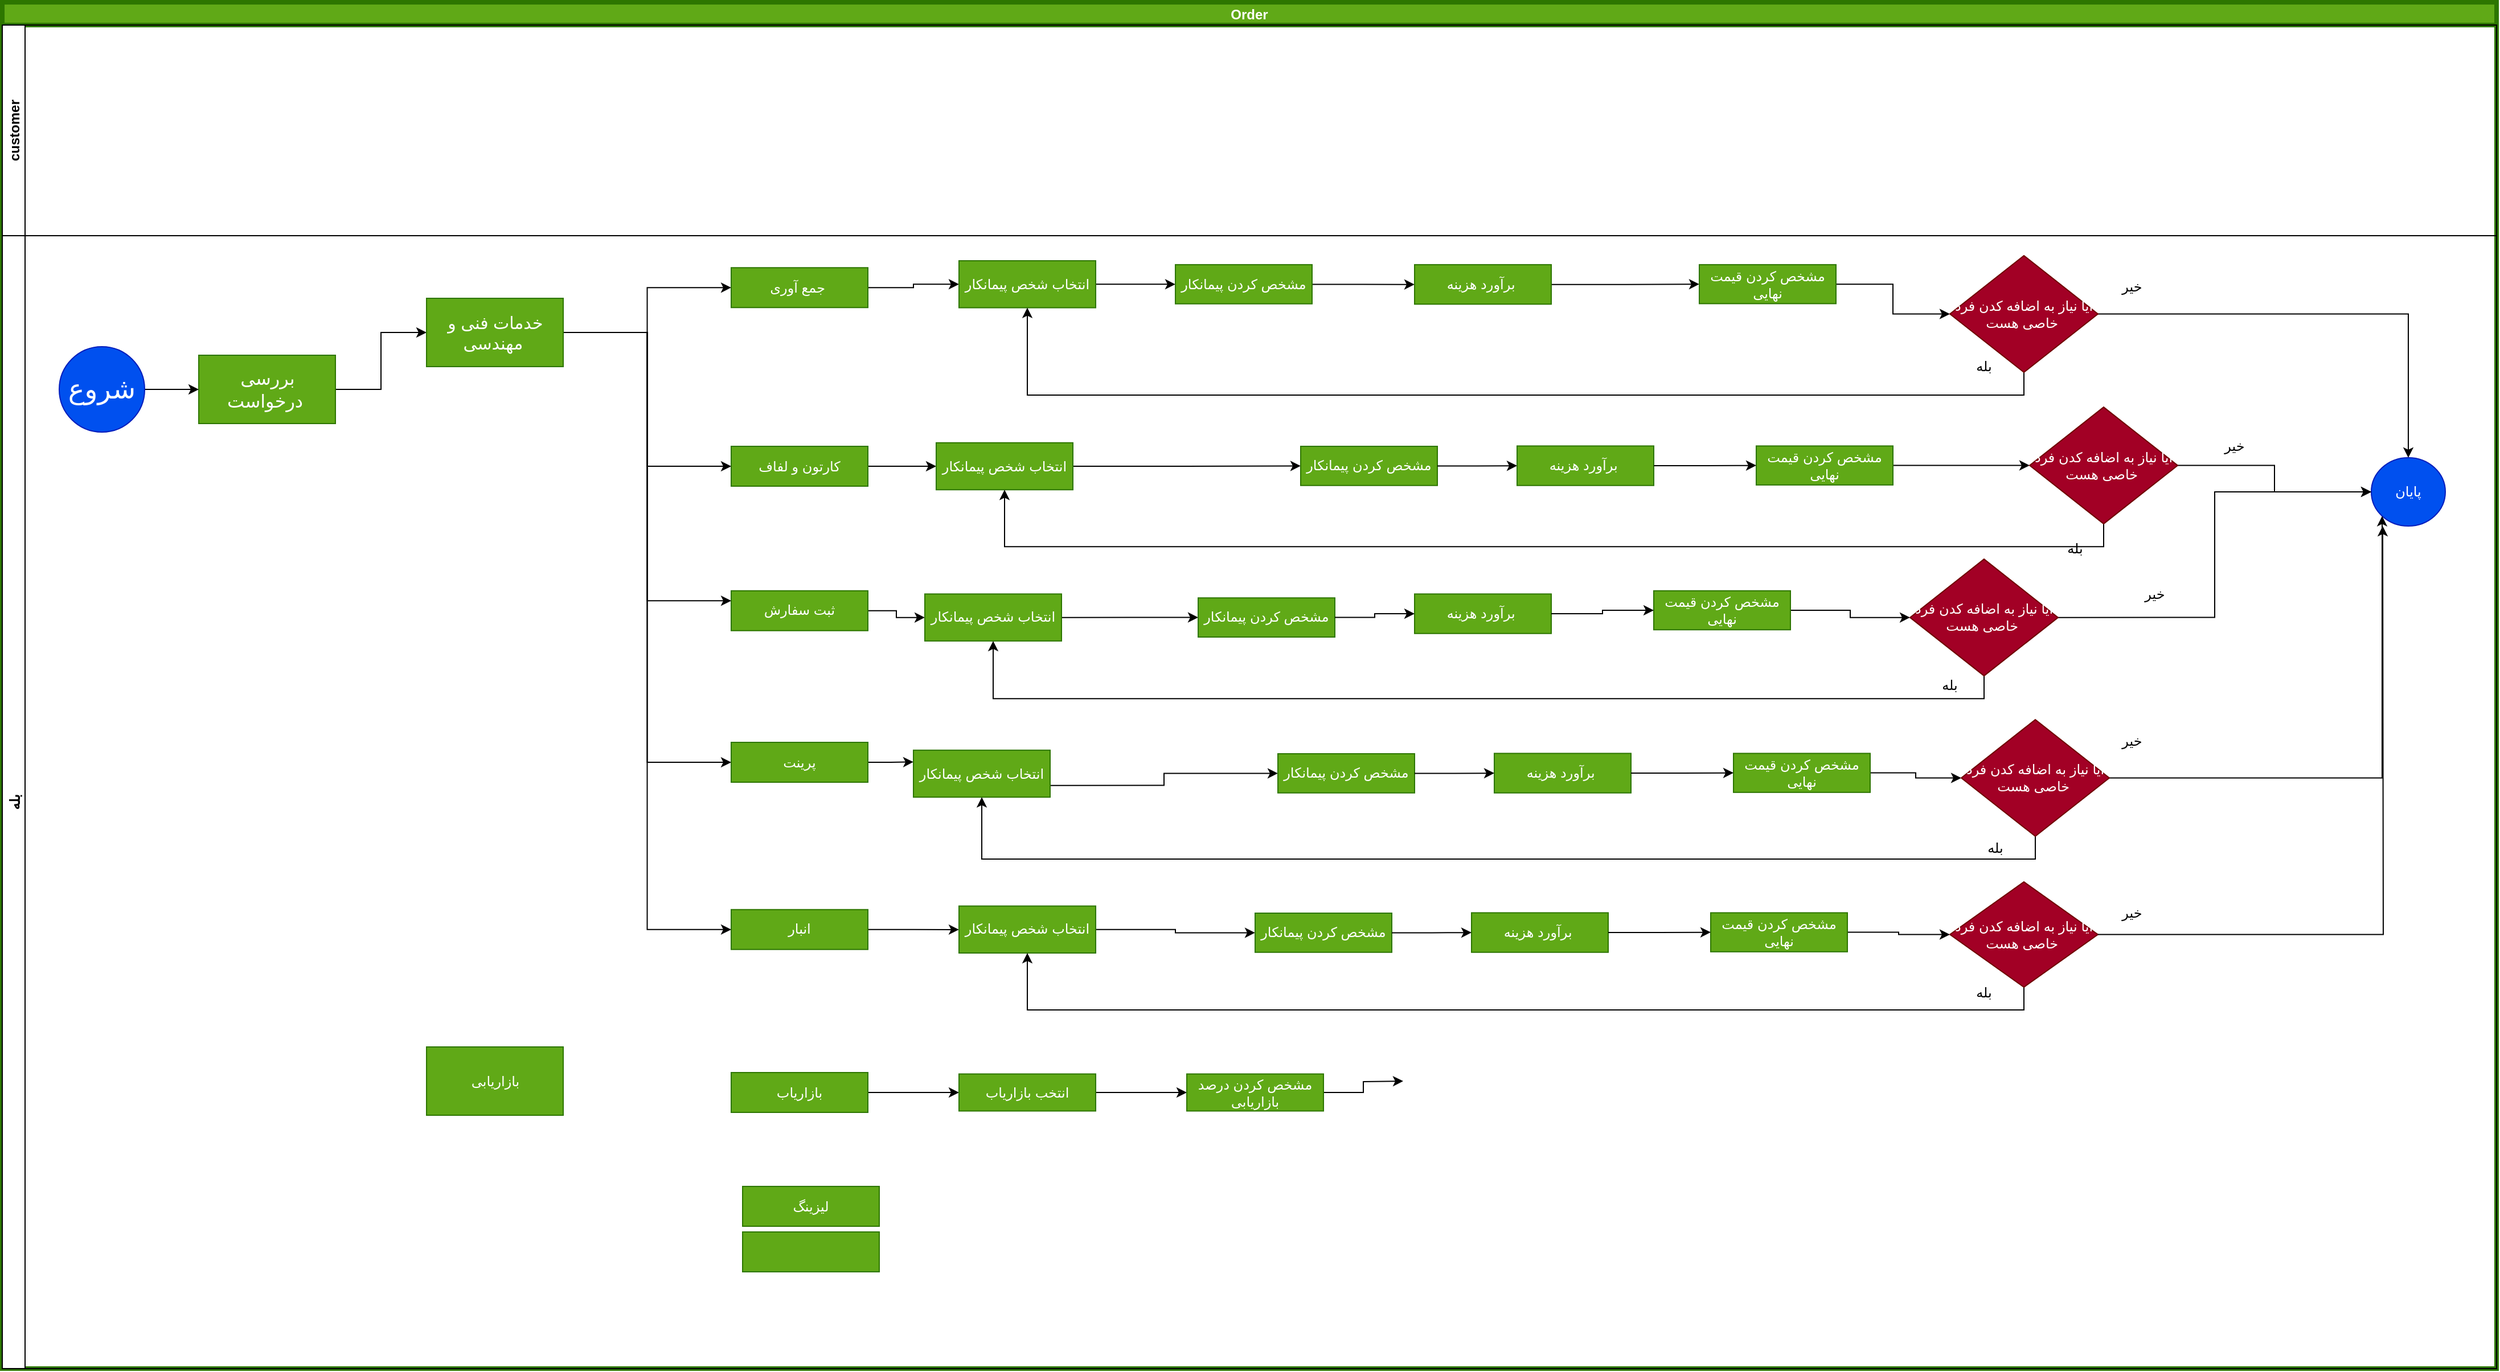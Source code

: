 <mxfile>
    <diagram id="lS7s0SmvETfpQb1Q9BnN" name="inner-order">
        <mxGraphModel dx="1367" dy="958" grid="1" gridSize="10" guides="1" tooltips="1" connect="1" arrows="1" fold="1" page="1" pageScale="1" pageWidth="2336" pageHeight="1654" math="0" shadow="0">
            <root>
                <mxCell id="0"/>
                <mxCell id="1" parent="0"/>
                <mxCell id="2" value="Order" style="swimlane;childLayout=stackLayout;resizeParent=1;resizeParentMax=0;horizontal=1;startSize=20;horizontalStack=0;strokeColor=#2D7600;fillColor=#60a917;fontColor=#ffffff;strokeWidth=4;shadow=0;rounded=0;" parent="1" vertex="1">
                    <mxGeometry x="120" y="100" width="2190" height="1200" as="geometry"/>
                </mxCell>
                <mxCell id="3" value="customer" style="swimlane;startSize=20;horizontal=0;" parent="2" vertex="1">
                    <mxGeometry y="20" width="2190" height="185" as="geometry">
                        <mxRectangle x="20" width="1860" height="20" as="alternateBounds"/>
                    </mxGeometry>
                </mxCell>
                <mxCell id="79" style="edgeStyle=orthogonalEdgeStyle;rounded=0;orthogonalLoop=1;jettySize=auto;html=1;exitX=0.5;exitY=0;exitDx=0;exitDy=0;entryX=0.5;entryY=0;entryDx=0;entryDy=0;" parent="3" edge="1">
                    <mxGeometry relative="1" as="geometry">
                        <mxPoint x="635" y="85" as="targetPoint"/>
                    </mxGeometry>
                </mxCell>
                <mxCell id="4" value="بله" style="swimlane;startSize=20;horizontal=0;" parent="2" vertex="1">
                    <mxGeometry y="205" width="2190" height="995" as="geometry"/>
                </mxCell>
                <mxCell id="218" value="" style="edgeStyle=orthogonalEdgeStyle;rounded=0;orthogonalLoop=1;jettySize=auto;html=1;" parent="4" source="210" target="217" edge="1">
                    <mxGeometry relative="1" as="geometry"/>
                </mxCell>
                <mxCell id="210" value="&lt;font style=&quot;font-size: 16px&quot;&gt;بررسی درخواست&amp;nbsp;&lt;/font&gt;" style="whiteSpace=wrap;html=1;fontColor=#ffffff;strokeColor=#2D7600;fillColor=#60a917;" parent="4" vertex="1">
                    <mxGeometry x="172.5" y="105" width="120" height="60" as="geometry"/>
                </mxCell>
                <mxCell id="216" value="" style="edgeStyle=orthogonalEdgeStyle;rounded=0;orthogonalLoop=1;jettySize=auto;html=1;" parent="4" source="obBfX_c-ooc2OHzCGnZm-211" target="215" edge="1">
                    <mxGeometry relative="1" as="geometry"/>
                </mxCell>
                <mxCell id="obBfX_c-ooc2OHzCGnZm-211" value="جمع آوری&amp;nbsp;" style="whiteSpace=wrap;html=1;fontColor=#ffffff;strokeColor=#2D7600;fillColor=#60a917;" parent="4" vertex="1">
                    <mxGeometry x="640" y="28.12" width="120" height="35" as="geometry"/>
                </mxCell>
                <mxCell id="obBfX_c-ooc2OHzCGnZm-220" value="لیزینگ" style="whiteSpace=wrap;html=1;fontColor=#ffffff;strokeColor=#2D7600;fillColor=#60a917;" parent="4" vertex="1">
                    <mxGeometry x="650" y="835" width="120" height="35" as="geometry"/>
                </mxCell>
                <mxCell id="obBfX_c-ooc2OHzCGnZm-219" value="" style="whiteSpace=wrap;html=1;fontColor=#ffffff;strokeColor=#2D7600;fillColor=#60a917;" parent="4" vertex="1">
                    <mxGeometry x="650" y="875" width="120" height="35" as="geometry"/>
                </mxCell>
                <mxCell id="351" value="" style="edgeStyle=orthogonalEdgeStyle;rounded=0;orthogonalLoop=1;jettySize=auto;html=1;" parent="4" source="obBfX_c-ooc2OHzCGnZm-218" target="350" edge="1">
                    <mxGeometry relative="1" as="geometry"/>
                </mxCell>
                <mxCell id="obBfX_c-ooc2OHzCGnZm-218" value="بازاریاب" style="whiteSpace=wrap;html=1;fontColor=#ffffff;strokeColor=#2D7600;fillColor=#60a917;" parent="4" vertex="1">
                    <mxGeometry x="640" y="735" width="120" height="35" as="geometry"/>
                </mxCell>
                <mxCell id="304" style="edgeStyle=orthogonalEdgeStyle;rounded=0;orthogonalLoop=1;jettySize=auto;html=1;exitX=1;exitY=0.5;exitDx=0;exitDy=0;" parent="4" source="obBfX_c-ooc2OHzCGnZm-217" target="293" edge="1">
                    <mxGeometry relative="1" as="geometry"/>
                </mxCell>
                <mxCell id="obBfX_c-ooc2OHzCGnZm-217" value="انبار" style="whiteSpace=wrap;html=1;fontColor=#ffffff;strokeColor=#2D7600;fillColor=#60a917;" parent="4" vertex="1">
                    <mxGeometry x="640" y="591.88" width="120" height="35" as="geometry"/>
                </mxCell>
                <mxCell id="289" style="edgeStyle=orthogonalEdgeStyle;rounded=0;orthogonalLoop=1;jettySize=auto;html=1;exitX=1;exitY=0.5;exitDx=0;exitDy=0;entryX=0;entryY=0.25;entryDx=0;entryDy=0;" parent="4" source="obBfX_c-ooc2OHzCGnZm-216" target="278" edge="1">
                    <mxGeometry relative="1" as="geometry"/>
                </mxCell>
                <mxCell id="obBfX_c-ooc2OHzCGnZm-216" value="پرینت" style="whiteSpace=wrap;html=1;fontColor=#ffffff;strokeColor=#2D7600;fillColor=#60a917;" parent="4" vertex="1">
                    <mxGeometry x="640" y="445" width="120" height="35" as="geometry"/>
                </mxCell>
                <mxCell id="274" value="" style="edgeStyle=orthogonalEdgeStyle;rounded=0;orthogonalLoop=1;jettySize=auto;html=1;" parent="4" source="obBfX_c-ooc2OHzCGnZm-215" target="260" edge="1">
                    <mxGeometry relative="1" as="geometry"/>
                </mxCell>
                <mxCell id="obBfX_c-ooc2OHzCGnZm-215" value="ثبت سفارش" style="whiteSpace=wrap;html=1;fontColor=#ffffff;strokeColor=#2D7600;fillColor=#60a917;" parent="4" vertex="1">
                    <mxGeometry x="640" y="311.88" width="120" height="35" as="geometry"/>
                </mxCell>
                <mxCell id="252" style="edgeStyle=orthogonalEdgeStyle;rounded=0;orthogonalLoop=1;jettySize=auto;html=1;exitX=1;exitY=0.5;exitDx=0;exitDy=0;entryX=0;entryY=0.5;entryDx=0;entryDy=0;" parent="4" source="obBfX_c-ooc2OHzCGnZm-214" target="239" edge="1">
                    <mxGeometry relative="1" as="geometry"/>
                </mxCell>
                <mxCell id="obBfX_c-ooc2OHzCGnZm-214" value="کارتون و لفاف" style="whiteSpace=wrap;html=1;fontColor=#ffffff;strokeColor=#2D7600;fillColor=#60a917;" parent="4" vertex="1">
                    <mxGeometry x="640" y="185" width="120" height="35" as="geometry"/>
                </mxCell>
                <mxCell id="306" style="edgeStyle=orthogonalEdgeStyle;rounded=0;orthogonalLoop=1;jettySize=auto;html=1;exitX=1;exitY=0.5;exitDx=0;exitDy=0;" parent="4" source="215" target="227" edge="1">
                    <mxGeometry relative="1" as="geometry"/>
                </mxCell>
                <mxCell id="215" value="انتخاب شخص پیمانکار" style="whiteSpace=wrap;html=1;fontColor=#ffffff;strokeColor=#2D7600;fillColor=#60a917;" parent="4" vertex="1">
                    <mxGeometry x="840" y="22.02" width="120" height="41.25" as="geometry"/>
                </mxCell>
                <mxCell id="219" style="edgeStyle=orthogonalEdgeStyle;rounded=0;orthogonalLoop=1;jettySize=auto;html=1;exitX=1;exitY=0.5;exitDx=0;exitDy=0;" parent="4" source="217" target="obBfX_c-ooc2OHzCGnZm-211" edge="1">
                    <mxGeometry relative="1" as="geometry"/>
                </mxCell>
                <mxCell id="221" style="edgeStyle=orthogonalEdgeStyle;rounded=0;orthogonalLoop=1;jettySize=auto;html=1;exitX=1;exitY=0.5;exitDx=0;exitDy=0;entryX=0;entryY=0.5;entryDx=0;entryDy=0;" parent="4" source="217" target="obBfX_c-ooc2OHzCGnZm-214" edge="1">
                    <mxGeometry relative="1" as="geometry"/>
                </mxCell>
                <mxCell id="222" style="edgeStyle=orthogonalEdgeStyle;rounded=0;orthogonalLoop=1;jettySize=auto;html=1;exitX=1;exitY=0.5;exitDx=0;exitDy=0;entryX=0;entryY=0.25;entryDx=0;entryDy=0;" parent="4" source="217" target="obBfX_c-ooc2OHzCGnZm-215" edge="1">
                    <mxGeometry relative="1" as="geometry"/>
                </mxCell>
                <mxCell id="223" style="edgeStyle=orthogonalEdgeStyle;rounded=0;orthogonalLoop=1;jettySize=auto;html=1;exitX=1;exitY=0.5;exitDx=0;exitDy=0;entryX=0;entryY=0.5;entryDx=0;entryDy=0;" parent="4" source="217" target="obBfX_c-ooc2OHzCGnZm-216" edge="1">
                    <mxGeometry relative="1" as="geometry"/>
                </mxCell>
                <mxCell id="224" style="edgeStyle=orthogonalEdgeStyle;rounded=0;orthogonalLoop=1;jettySize=auto;html=1;exitX=1;exitY=0.5;exitDx=0;exitDy=0;entryX=0;entryY=0.5;entryDx=0;entryDy=0;" parent="4" source="217" target="obBfX_c-ooc2OHzCGnZm-217" edge="1">
                    <mxGeometry relative="1" as="geometry"/>
                </mxCell>
                <mxCell id="217" value="&lt;font style=&quot;font-size: 15px&quot;&gt;خدمات فنی و مهندسی&amp;nbsp;&lt;/font&gt;" style="whiteSpace=wrap;html=1;fontColor=#ffffff;strokeColor=#2D7600;fillColor=#60a917;" parent="4" vertex="1">
                    <mxGeometry x="372.5" y="55" width="120" height="60" as="geometry"/>
                </mxCell>
                <mxCell id="230" value="" style="edgeStyle=orthogonalEdgeStyle;rounded=0;orthogonalLoop=1;jettySize=auto;html=1;" parent="4" source="227" target="229" edge="1">
                    <mxGeometry relative="1" as="geometry"/>
                </mxCell>
                <mxCell id="227" value="مشخص کردن پیمانکار" style="whiteSpace=wrap;html=1;fontColor=#ffffff;strokeColor=#2D7600;fillColor=#60a917;" parent="4" vertex="1">
                    <mxGeometry x="1030" y="25.45" width="120" height="34.38" as="geometry"/>
                </mxCell>
                <mxCell id="232" value="" style="edgeStyle=orthogonalEdgeStyle;rounded=0;orthogonalLoop=1;jettySize=auto;html=1;" parent="4" source="229" target="231" edge="1">
                    <mxGeometry relative="1" as="geometry"/>
                </mxCell>
                <mxCell id="229" value="برآورد هزینه&amp;nbsp;" style="whiteSpace=wrap;html=1;fontColor=#ffffff;strokeColor=#2D7600;fillColor=#60a917;" parent="4" vertex="1">
                    <mxGeometry x="1240" y="25.45" width="120" height="34.69" as="geometry"/>
                </mxCell>
                <mxCell id="308" value="" style="edgeStyle=orthogonalEdgeStyle;rounded=0;orthogonalLoop=1;jettySize=auto;html=1;" parent="4" source="231" target="307" edge="1">
                    <mxGeometry relative="1" as="geometry"/>
                </mxCell>
                <mxCell id="231" value="مشخص کردن قیمت نهایی" style="whiteSpace=wrap;html=1;fontColor=#ffffff;strokeColor=#2D7600;fillColor=#60a917;" parent="4" vertex="1">
                    <mxGeometry x="1490" y="25.45" width="120" height="34.23" as="geometry"/>
                </mxCell>
                <mxCell id="320" style="edgeStyle=orthogonalEdgeStyle;rounded=0;orthogonalLoop=1;jettySize=auto;html=1;exitX=1;exitY=0.5;exitDx=0;exitDy=0;entryX=0;entryY=0.5;entryDx=0;entryDy=0;" parent="4" source="239" target="243" edge="1">
                    <mxGeometry relative="1" as="geometry"/>
                </mxCell>
                <mxCell id="239" value="انتخاب شخص پیمانکار" style="whiteSpace=wrap;html=1;fontColor=#ffffff;strokeColor=#2D7600;fillColor=#60a917;" parent="4" vertex="1">
                    <mxGeometry x="820" y="181.88" width="120" height="41.25" as="geometry"/>
                </mxCell>
                <mxCell id="243" value="مشخص کردن پیمانکار" style="whiteSpace=wrap;html=1;fontColor=#ffffff;strokeColor=#2D7600;fillColor=#60a917;" parent="4" vertex="1">
                    <mxGeometry x="1140" y="185" width="120" height="34.38" as="geometry"/>
                </mxCell>
                <mxCell id="245" value="برآورد هزینه&amp;nbsp;" style="whiteSpace=wrap;html=1;fontColor=#ffffff;strokeColor=#2D7600;fillColor=#60a917;" parent="4" vertex="1">
                    <mxGeometry x="1330" y="184.69" width="120" height="34.69" as="geometry"/>
                </mxCell>
                <mxCell id="242" value="" style="edgeStyle=orthogonalEdgeStyle;rounded=0;orthogonalLoop=1;jettySize=auto;html=1;" parent="4" source="243" target="245" edge="1">
                    <mxGeometry relative="1" as="geometry"/>
                </mxCell>
                <mxCell id="326" style="edgeStyle=orthogonalEdgeStyle;rounded=0;orthogonalLoop=1;jettySize=auto;html=1;exitX=1;exitY=0.5;exitDx=0;exitDy=0;entryX=0;entryY=0.5;entryDx=0;entryDy=0;" parent="4" source="246" target="315" edge="1">
                    <mxGeometry relative="1" as="geometry"/>
                </mxCell>
                <mxCell id="246" value="مشخص کردن قیمت نهایی" style="whiteSpace=wrap;html=1;fontColor=#ffffff;strokeColor=#2D7600;fillColor=#60a917;" parent="4" vertex="1">
                    <mxGeometry x="1540" y="184.69" width="120" height="34.23" as="geometry"/>
                </mxCell>
                <mxCell id="244" value="" style="edgeStyle=orthogonalEdgeStyle;rounded=0;orthogonalLoop=1;jettySize=auto;html=1;" parent="4" source="245" target="246" edge="1">
                    <mxGeometry relative="1" as="geometry"/>
                </mxCell>
                <mxCell id="322" style="edgeStyle=orthogonalEdgeStyle;rounded=0;orthogonalLoop=1;jettySize=auto;html=1;exitX=1;exitY=0.5;exitDx=0;exitDy=0;" parent="4" source="260" target="261" edge="1">
                    <mxGeometry relative="1" as="geometry"/>
                </mxCell>
                <mxCell id="260" value="انتخاب شخص پیمانکار" style="whiteSpace=wrap;html=1;fontColor=#ffffff;strokeColor=#2D7600;fillColor=#60a917;" parent="4" vertex="1">
                    <mxGeometry x="810" y="314.69" width="120" height="41.25" as="geometry"/>
                </mxCell>
                <mxCell id="261" value="مشخص کردن پیمانکار" style="whiteSpace=wrap;html=1;fontColor=#ffffff;strokeColor=#2D7600;fillColor=#60a917;" parent="4" vertex="1">
                    <mxGeometry x="1050" y="318.13" width="120" height="34.38" as="geometry"/>
                </mxCell>
                <mxCell id="262" value="برآورد هزینه&amp;nbsp;" style="whiteSpace=wrap;html=1;fontColor=#ffffff;strokeColor=#2D7600;fillColor=#60a917;" parent="4" vertex="1">
                    <mxGeometry x="1240" y="314.69" width="120" height="34.69" as="geometry"/>
                </mxCell>
                <mxCell id="263" value="" style="edgeStyle=orthogonalEdgeStyle;rounded=0;orthogonalLoop=1;jettySize=auto;html=1;" parent="4" source="261" target="262" edge="1">
                    <mxGeometry relative="1" as="geometry"/>
                </mxCell>
                <mxCell id="327" style="edgeStyle=orthogonalEdgeStyle;rounded=0;orthogonalLoop=1;jettySize=auto;html=1;exitX=1;exitY=0.5;exitDx=0;exitDy=0;" parent="4" source="264" target="323" edge="1">
                    <mxGeometry relative="1" as="geometry"/>
                </mxCell>
                <mxCell id="264" value="مشخص کردن قیمت نهایی" style="whiteSpace=wrap;html=1;fontColor=#ffffff;strokeColor=#2D7600;fillColor=#60a917;" parent="4" vertex="1">
                    <mxGeometry x="1450" y="311.88" width="120" height="34.23" as="geometry"/>
                </mxCell>
                <mxCell id="265" value="" style="edgeStyle=orthogonalEdgeStyle;rounded=0;orthogonalLoop=1;jettySize=auto;html=1;" parent="4" source="262" target="264" edge="1">
                    <mxGeometry relative="1" as="geometry"/>
                </mxCell>
                <mxCell id="337" style="edgeStyle=orthogonalEdgeStyle;rounded=0;orthogonalLoop=1;jettySize=auto;html=1;exitX=1;exitY=0.75;exitDx=0;exitDy=0;" parent="4" source="278" target="279" edge="1">
                    <mxGeometry relative="1" as="geometry"/>
                </mxCell>
                <mxCell id="278" value="انتخاب شخص پیمانکار" style="whiteSpace=wrap;html=1;fontColor=#ffffff;strokeColor=#2D7600;fillColor=#60a917;" parent="4" vertex="1">
                    <mxGeometry x="800" y="451.88" width="120" height="41.25" as="geometry"/>
                </mxCell>
                <mxCell id="279" value="مشخص کردن پیمانکار" style="whiteSpace=wrap;html=1;fontColor=#ffffff;strokeColor=#2D7600;fillColor=#60a917;" parent="4" vertex="1">
                    <mxGeometry x="1120" y="455" width="120" height="34.38" as="geometry"/>
                </mxCell>
                <mxCell id="280" value="برآورد هزینه&amp;nbsp;" style="whiteSpace=wrap;html=1;fontColor=#ffffff;strokeColor=#2D7600;fillColor=#60a917;" parent="4" vertex="1">
                    <mxGeometry x="1310" y="454.69" width="120" height="34.69" as="geometry"/>
                </mxCell>
                <mxCell id="281" value="" style="edgeStyle=orthogonalEdgeStyle;rounded=0;orthogonalLoop=1;jettySize=auto;html=1;" parent="4" source="279" target="280" edge="1">
                    <mxGeometry relative="1" as="geometry"/>
                </mxCell>
                <mxCell id="336" style="edgeStyle=orthogonalEdgeStyle;rounded=0;orthogonalLoop=1;jettySize=auto;html=1;exitX=1;exitY=0.5;exitDx=0;exitDy=0;" parent="4" source="282" target="333" edge="1">
                    <mxGeometry relative="1" as="geometry"/>
                </mxCell>
                <mxCell id="282" value="مشخص کردن قیمت نهایی" style="whiteSpace=wrap;html=1;fontColor=#ffffff;strokeColor=#2D7600;fillColor=#60a917;" parent="4" vertex="1">
                    <mxGeometry x="1520" y="454.69" width="120" height="34.23" as="geometry"/>
                </mxCell>
                <mxCell id="283" value="" style="edgeStyle=orthogonalEdgeStyle;rounded=0;orthogonalLoop=1;jettySize=auto;html=1;" parent="4" source="280" target="282" edge="1">
                    <mxGeometry relative="1" as="geometry"/>
                </mxCell>
                <mxCell id="343" style="edgeStyle=orthogonalEdgeStyle;rounded=0;orthogonalLoop=1;jettySize=auto;html=1;exitX=1;exitY=0.5;exitDx=0;exitDy=0;" parent="4" source="293" target="294" edge="1">
                    <mxGeometry relative="1" as="geometry"/>
                </mxCell>
                <mxCell id="293" value="انتخاب شخص پیمانکار" style="whiteSpace=wrap;html=1;fontColor=#ffffff;strokeColor=#2D7600;fillColor=#60a917;" parent="4" vertex="1">
                    <mxGeometry x="840" y="588.76" width="120" height="41.25" as="geometry"/>
                </mxCell>
                <mxCell id="294" value="مشخص کردن پیمانکار" style="whiteSpace=wrap;html=1;fontColor=#ffffff;strokeColor=#2D7600;fillColor=#60a917;" parent="4" vertex="1">
                    <mxGeometry x="1100" y="595" width="120" height="34.38" as="geometry"/>
                </mxCell>
                <mxCell id="295" value="برآورد هزینه&amp;nbsp;" style="whiteSpace=wrap;html=1;fontColor=#ffffff;strokeColor=#2D7600;fillColor=#60a917;" parent="4" vertex="1">
                    <mxGeometry x="1290" y="594.69" width="120" height="34.69" as="geometry"/>
                </mxCell>
                <mxCell id="296" value="" style="edgeStyle=orthogonalEdgeStyle;rounded=0;orthogonalLoop=1;jettySize=auto;html=1;" parent="4" source="294" target="295" edge="1">
                    <mxGeometry relative="1" as="geometry"/>
                </mxCell>
                <mxCell id="345" style="edgeStyle=orthogonalEdgeStyle;rounded=0;orthogonalLoop=1;jettySize=auto;html=1;exitX=1;exitY=0.5;exitDx=0;exitDy=0;entryX=0;entryY=0.5;entryDx=0;entryDy=0;" parent="4" source="297" target="340" edge="1">
                    <mxGeometry relative="1" as="geometry"/>
                </mxCell>
                <mxCell id="297" value="مشخص کردن قیمت نهایی" style="whiteSpace=wrap;html=1;fontColor=#ffffff;strokeColor=#2D7600;fillColor=#60a917;" parent="4" vertex="1">
                    <mxGeometry x="1500" y="594.69" width="120" height="34.23" as="geometry"/>
                </mxCell>
                <mxCell id="298" value="" style="edgeStyle=orthogonalEdgeStyle;rounded=0;orthogonalLoop=1;jettySize=auto;html=1;" parent="4" source="295" target="297" edge="1">
                    <mxGeometry relative="1" as="geometry"/>
                </mxCell>
                <mxCell id="305" style="edgeStyle=orthogonalEdgeStyle;rounded=0;orthogonalLoop=1;jettySize=auto;html=1;exitX=1;exitY=0.5;exitDx=0;exitDy=0;entryX=0;entryY=0.5;entryDx=0;entryDy=0;" parent="4" source="7" target="210" edge="1">
                    <mxGeometry relative="1" as="geometry"/>
                </mxCell>
                <mxCell id="7" value="&lt;font style=&quot;font-size: 24px&quot;&gt;شروع&lt;/font&gt;" style="ellipse;whiteSpace=wrap;html=1;aspect=fixed;fillColor=#0050ef;strokeColor=#001DBC;fontColor=#ffffff;" parent="4" vertex="1">
                    <mxGeometry x="50" y="97.5" width="75" height="75" as="geometry"/>
                </mxCell>
                <mxCell id="309" style="edgeStyle=orthogonalEdgeStyle;rounded=0;orthogonalLoop=1;jettySize=auto;html=1;exitX=0.5;exitY=1;exitDx=0;exitDy=0;entryX=0.5;entryY=1;entryDx=0;entryDy=0;" parent="4" source="307" target="215" edge="1">
                    <mxGeometry relative="1" as="geometry">
                        <mxPoint x="1040" y="75" as="targetPoint"/>
                    </mxGeometry>
                </mxCell>
                <mxCell id="313" style="edgeStyle=orthogonalEdgeStyle;rounded=0;orthogonalLoop=1;jettySize=auto;html=1;exitX=1;exitY=0.5;exitDx=0;exitDy=0;entryX=0.5;entryY=0;entryDx=0;entryDy=0;" parent="4" source="307" target="36" edge="1">
                    <mxGeometry relative="1" as="geometry"/>
                </mxCell>
                <mxCell id="307" value="آیا نیاز به اضافه کدن فرد خاصی هست&amp;nbsp;" style="rhombus;whiteSpace=wrap;html=1;fontColor=#ffffff;strokeColor=#6F0000;fillColor=#a20025;" parent="4" vertex="1">
                    <mxGeometry x="1710" y="17.49" width="130" height="102.51" as="geometry"/>
                </mxCell>
                <mxCell id="310" value="&lt;font color=&quot;#000000&quot;&gt;بله&lt;/font&gt;" style="text;html=1;strokeColor=none;fillColor=none;align=center;verticalAlign=middle;whiteSpace=wrap;rounded=0;" parent="4" vertex="1">
                    <mxGeometry x="1720" y="105" width="40" height="20" as="geometry"/>
                </mxCell>
                <mxCell id="36" value="پایان" style="ellipse;whiteSpace=wrap;html=1;rounded=0;fillColor=#0050ef;strokeColor=#001DBC;fontColor=#ffffff;" parent="4" vertex="1">
                    <mxGeometry x="2080" y="195" width="65" height="60" as="geometry"/>
                </mxCell>
                <mxCell id="321" style="edgeStyle=orthogonalEdgeStyle;rounded=0;orthogonalLoop=1;jettySize=auto;html=1;exitX=0.5;exitY=1;exitDx=0;exitDy=0;entryX=0.5;entryY=1;entryDx=0;entryDy=0;" parent="4" source="315" target="239" edge="1">
                    <mxGeometry relative="1" as="geometry"/>
                </mxCell>
                <mxCell id="329" style="edgeStyle=orthogonalEdgeStyle;rounded=0;orthogonalLoop=1;jettySize=auto;html=1;exitX=1;exitY=0.5;exitDx=0;exitDy=0;entryX=0;entryY=0.5;entryDx=0;entryDy=0;" parent="4" source="315" target="36" edge="1">
                    <mxGeometry relative="1" as="geometry"/>
                </mxCell>
                <mxCell id="315" value="آیا نیاز به اضافه کدن فرد خاصی هست&amp;nbsp;" style="rhombus;whiteSpace=wrap;html=1;fontColor=#ffffff;strokeColor=#6F0000;fillColor=#a20025;" parent="4" vertex="1">
                    <mxGeometry x="1780" y="150.55" width="130" height="102.51" as="geometry"/>
                </mxCell>
                <mxCell id="328" style="edgeStyle=orthogonalEdgeStyle;rounded=0;orthogonalLoop=1;jettySize=auto;html=1;exitX=0.5;exitY=1;exitDx=0;exitDy=0;entryX=0.5;entryY=1;entryDx=0;entryDy=0;" parent="4" source="323" target="260" edge="1">
                    <mxGeometry relative="1" as="geometry"/>
                </mxCell>
                <mxCell id="331" style="edgeStyle=orthogonalEdgeStyle;rounded=0;orthogonalLoop=1;jettySize=auto;html=1;exitX=1;exitY=0.5;exitDx=0;exitDy=0;entryX=0;entryY=0.5;entryDx=0;entryDy=0;" parent="4" source="323" target="36" edge="1">
                    <mxGeometry relative="1" as="geometry"/>
                </mxCell>
                <mxCell id="323" value="آیا نیاز به اضافه کدن فرد خاصی هست&amp;nbsp;" style="rhombus;whiteSpace=wrap;html=1;fontColor=#ffffff;strokeColor=#6F0000;fillColor=#a20025;" parent="4" vertex="1">
                    <mxGeometry x="1675" y="284.07" width="130" height="102.51" as="geometry"/>
                </mxCell>
                <mxCell id="325" value="&lt;font color=&quot;#000000&quot;&gt;بله&lt;/font&gt;" style="text;html=1;strokeColor=none;fillColor=none;align=center;verticalAlign=middle;whiteSpace=wrap;rounded=0;" parent="4" vertex="1">
                    <mxGeometry x="1690" y="385.0" width="40" height="20" as="geometry"/>
                </mxCell>
                <mxCell id="338" style="edgeStyle=orthogonalEdgeStyle;rounded=0;orthogonalLoop=1;jettySize=auto;html=1;exitX=0.5;exitY=1;exitDx=0;exitDy=0;entryX=0.5;entryY=1;entryDx=0;entryDy=0;" parent="4" source="333" target="278" edge="1">
                    <mxGeometry relative="1" as="geometry"/>
                </mxCell>
                <mxCell id="339" style="edgeStyle=orthogonalEdgeStyle;rounded=0;orthogonalLoop=1;jettySize=auto;html=1;exitX=1;exitY=0.5;exitDx=0;exitDy=0;entryX=0;entryY=1;entryDx=0;entryDy=0;" parent="4" source="333" target="36" edge="1">
                    <mxGeometry relative="1" as="geometry"/>
                </mxCell>
                <mxCell id="333" value="آیا نیاز به اضافه کدن فرد خاصی هست&amp;nbsp;" style="rhombus;whiteSpace=wrap;html=1;fontColor=#ffffff;strokeColor=#6F0000;fillColor=#a20025;" parent="4" vertex="1">
                    <mxGeometry x="1720" y="425" width="130" height="102.51" as="geometry"/>
                </mxCell>
                <mxCell id="334" value="&lt;font color=&quot;#000000&quot;&gt;بله&lt;/font&gt;" style="text;html=1;strokeColor=none;fillColor=none;align=center;verticalAlign=middle;whiteSpace=wrap;rounded=0;" parent="4" vertex="1">
                    <mxGeometry x="1730" y="527.51" width="40" height="20" as="geometry"/>
                </mxCell>
                <mxCell id="335" value="&lt;font color=&quot;#000000&quot;&gt;خیر&lt;/font&gt;" style="text;html=1;strokeColor=none;fillColor=none;align=center;verticalAlign=middle;whiteSpace=wrap;rounded=0;" parent="4" vertex="1">
                    <mxGeometry x="1850" y="425" width="40" height="37.51" as="geometry"/>
                </mxCell>
                <mxCell id="344" style="edgeStyle=orthogonalEdgeStyle;rounded=0;orthogonalLoop=1;jettySize=auto;html=1;exitX=0.5;exitY=1;exitDx=0;exitDy=0;entryX=0.5;entryY=1;entryDx=0;entryDy=0;" parent="4" source="340" target="293" edge="1">
                    <mxGeometry relative="1" as="geometry"/>
                </mxCell>
                <mxCell id="340" value="آیا نیاز به اضافه کدن فرد خاصی هست&amp;nbsp;" style="rhombus;whiteSpace=wrap;html=1;fontColor=#ffffff;strokeColor=#6F0000;fillColor=#a20025;" parent="4" vertex="1">
                    <mxGeometry x="1710" y="567.49" width="130" height="92.51" as="geometry"/>
                </mxCell>
                <mxCell id="341" value="&lt;font color=&quot;#000000&quot;&gt;بله&lt;/font&gt;" style="text;html=1;strokeColor=none;fillColor=none;align=center;verticalAlign=middle;whiteSpace=wrap;rounded=0;" parent="4" vertex="1">
                    <mxGeometry x="1720" y="655" width="40" height="20" as="geometry"/>
                </mxCell>
                <mxCell id="342" value="&lt;font color=&quot;#000000&quot;&gt;خیر&lt;/font&gt;" style="text;html=1;strokeColor=none;fillColor=none;align=center;verticalAlign=middle;whiteSpace=wrap;rounded=0;" parent="4" vertex="1">
                    <mxGeometry x="1850" y="585" width="40" height="20" as="geometry"/>
                </mxCell>
                <mxCell id="348" value="بازاریابی" style="whiteSpace=wrap;html=1;fontColor=#ffffff;strokeColor=#2D7600;fillColor=#60a917;" parent="4" vertex="1">
                    <mxGeometry x="372.5" y="712.5" width="120" height="60" as="geometry"/>
                </mxCell>
                <mxCell id="353" value="" style="edgeStyle=orthogonalEdgeStyle;rounded=0;orthogonalLoop=1;jettySize=auto;html=1;" parent="4" source="350" target="352" edge="1">
                    <mxGeometry relative="1" as="geometry"/>
                </mxCell>
                <mxCell id="350" value="انتخب بازاریاب" style="whiteSpace=wrap;html=1;fontColor=#ffffff;strokeColor=#2D7600;fillColor=#60a917;" parent="4" vertex="1">
                    <mxGeometry x="840" y="736.25" width="120" height="32.5" as="geometry"/>
                </mxCell>
                <mxCell id="355" value="" style="edgeStyle=orthogonalEdgeStyle;rounded=0;orthogonalLoop=1;jettySize=auto;html=1;" parent="4" source="352" edge="1">
                    <mxGeometry relative="1" as="geometry">
                        <mxPoint x="1230" y="742.5" as="targetPoint"/>
                    </mxGeometry>
                </mxCell>
                <mxCell id="352" value="مشخص کردن درصد بازاریابی" style="whiteSpace=wrap;html=1;fontColor=#ffffff;strokeColor=#2D7600;fillColor=#60a917;" parent="4" vertex="1">
                    <mxGeometry x="1040" y="736.25" width="120" height="32.5" as="geometry"/>
                </mxCell>
                <mxCell id="318" value="&lt;font color=&quot;#000000&quot;&gt;بله&lt;/font&gt;" style="text;html=1;strokeColor=none;fillColor=none;align=center;verticalAlign=middle;whiteSpace=wrap;rounded=0;" parent="1" vertex="1">
                    <mxGeometry x="1920" y="570" width="40" height="20" as="geometry"/>
                </mxCell>
                <mxCell id="319" value="&lt;font color=&quot;#000000&quot;&gt;خیر&lt;/font&gt;" style="text;html=1;strokeColor=none;fillColor=none;align=center;verticalAlign=middle;whiteSpace=wrap;rounded=0;" parent="1" vertex="1">
                    <mxGeometry x="1970" y="340" width="40" height="20" as="geometry"/>
                </mxCell>
                <mxCell id="330" value="&lt;font color=&quot;#000000&quot;&gt;خیر&lt;/font&gt;" style="text;html=1;strokeColor=none;fillColor=none;align=center;verticalAlign=middle;whiteSpace=wrap;rounded=0;" parent="1" vertex="1">
                    <mxGeometry x="2060" y="480" width="40" height="20" as="geometry"/>
                </mxCell>
                <mxCell id="332" value="&lt;font color=&quot;#000000&quot;&gt;خیر&lt;/font&gt;" style="text;html=1;strokeColor=none;fillColor=none;align=center;verticalAlign=middle;whiteSpace=wrap;rounded=0;" parent="1" vertex="1">
                    <mxGeometry x="1990" y="610" width="40" height="20" as="geometry"/>
                </mxCell>
                <mxCell id="346" style="edgeStyle=orthogonalEdgeStyle;rounded=0;orthogonalLoop=1;jettySize=auto;html=1;exitX=1;exitY=0.5;exitDx=0;exitDy=0;" parent="1" source="340" edge="1">
                    <mxGeometry relative="1" as="geometry">
                        <mxPoint x="2210" y="560" as="targetPoint"/>
                    </mxGeometry>
                </mxCell>
            </root>
        </mxGraphModel>
    </diagram>
    <diagram id="9YOEF9CEAczT_-_ygEmO" name="cod">
        <mxGraphModel dx="820" dy="575" grid="1" gridSize="10" guides="1" tooltips="1" connect="1" arrows="1" fold="1" page="1" pageScale="1" pageWidth="2336" pageHeight="1654" math="0" shadow="0">
            <root>
                <mxCell id="6-kH1bkSdVMrU8_aLlKb-0"/>
                <mxCell id="6-kH1bkSdVMrU8_aLlKb-1" parent="6-kH1bkSdVMrU8_aLlKb-0"/>
                <mxCell id="K4cyZv8H0wW2V2rLuBcf-0" value="Order" style="swimlane;childLayout=stackLayout;resizeParent=1;resizeParentMax=0;horizontal=0;startSize=20;horizontalStack=0;strokeColor=#000000;" parent="6-kH1bkSdVMrU8_aLlKb-1" vertex="1">
                    <mxGeometry x="50" y="220" width="2160" height="1140" as="geometry"/>
                </mxCell>
                <mxCell id="K4cyZv8H0wW2V2rLuBcf-1" value="customer" style="swimlane;startSize=20;horizontal=0;" parent="K4cyZv8H0wW2V2rLuBcf-0" vertex="1">
                    <mxGeometry x="20" width="2140" height="290" as="geometry">
                        <mxRectangle x="20" width="1860" height="20" as="alternateBounds"/>
                    </mxGeometry>
                </mxCell>
                <mxCell id="K4cyZv8H0wW2V2rLuBcf-2" value="" style="edgeStyle=orthogonalEdgeStyle;rounded=0;orthogonalLoop=1;jettySize=auto;html=1;" parent="K4cyZv8H0wW2V2rLuBcf-1" source="K4cyZv8H0wW2V2rLuBcf-3" target="K4cyZv8H0wW2V2rLuBcf-5" edge="1">
                    <mxGeometry relative="1" as="geometry"/>
                </mxCell>
                <mxCell id="K4cyZv8H0wW2V2rLuBcf-3" value="&lt;font style=&quot;font-size: 24px&quot;&gt;شروع&lt;/font&gt;" style="ellipse;whiteSpace=wrap;html=1;aspect=fixed;fillColor=#0050ef;strokeColor=#001DBC;fontColor=#ffffff;" parent="K4cyZv8H0wW2V2rLuBcf-1" vertex="1">
                    <mxGeometry x="40" y="75" width="75" height="75" as="geometry"/>
                </mxCell>
                <mxCell id="K4cyZv8H0wW2V2rLuBcf-5" value="&lt;font style=&quot;font-size: 15px&quot;&gt;تماس برای اعمال قرارداد&lt;/font&gt;" style="whiteSpace=wrap;html=1;fillColor=#60a917;strokeColor=#2D7600;fontColor=#ffffff;" parent="K4cyZv8H0wW2V2rLuBcf-1" vertex="1">
                    <mxGeometry x="150" y="77.5" width="130" height="70" as="geometry"/>
                </mxCell>
                <mxCell id="K4cyZv8H0wW2V2rLuBcf-21" value="پایان" style="ellipse;whiteSpace=wrap;html=1;rounded=0;fillColor=#0050ef;strokeColor=#001DBC;fontColor=#ffffff;" parent="K4cyZv8H0wW2V2rLuBcf-1" vertex="1">
                    <mxGeometry x="2020" y="150" width="65" height="60" as="geometry"/>
                </mxCell>
                <mxCell id="K4cyZv8H0wW2V2rLuBcf-14" value="Postex" style="swimlane;startSize=20;horizontal=0;" parent="K4cyZv8H0wW2V2rLuBcf-0" vertex="1">
                    <mxGeometry x="20" y="290" width="2140" height="850" as="geometry"/>
                </mxCell>
                <mxCell id="Ck6tV_7qu25ByQV0ORCY-14" style="edgeStyle=orthogonalEdgeStyle;rounded=0;orthogonalLoop=1;jettySize=auto;html=1;exitX=1;exitY=0.5;exitDx=0;exitDy=0;entryX=0;entryY=0.5;entryDx=0;entryDy=0;" parent="K4cyZv8H0wW2V2rLuBcf-14" source="Ck6tV_7qu25ByQV0ORCY-0" target="Ck6tV_7qu25ByQV0ORCY-12" edge="1">
                    <mxGeometry relative="1" as="geometry"/>
                </mxCell>
                <mxCell id="Ck6tV_7qu25ByQV0ORCY-0" value="بررسی جهت اعمال پنل قرارداد&lt;br&gt;" style="whiteSpace=wrap;html=1;fontColor=#ffffff;strokeColor=#2D7600;fillColor=#60a917;" parent="K4cyZv8H0wW2V2rLuBcf-14" vertex="1">
                    <mxGeometry x="30" y="200" width="155" height="60" as="geometry"/>
                </mxCell>
                <mxCell id="Ck6tV_7qu25ByQV0ORCY-21" value="" style="edgeStyle=orthogonalEdgeStyle;rounded=0;orthogonalLoop=1;jettySize=auto;html=1;" parent="K4cyZv8H0wW2V2rLuBcf-14" source="Ck6tV_7qu25ByQV0ORCY-2" target="Ck6tV_7qu25ByQV0ORCY-20" edge="1">
                    <mxGeometry relative="1" as="geometry"/>
                </mxCell>
                <mxCell id="Ck6tV_7qu25ByQV0ORCY-2" value="جمع آوری" style="whiteSpace=wrap;html=1;fontColor=#ffffff;strokeColor=#2D7600;fillColor=#60a917;" parent="K4cyZv8H0wW2V2rLuBcf-14" vertex="1">
                    <mxGeometry x="460" y="10" width="120" height="30" as="geometry"/>
                </mxCell>
                <mxCell id="Ck6tV_7qu25ByQV0ORCY-7" value="" style="whiteSpace=wrap;html=1;fontColor=#ffffff;strokeColor=#2D7600;fillColor=#60a917;" parent="K4cyZv8H0wW2V2rLuBcf-14" vertex="1">
                    <mxGeometry x="440" y="600" width="120" height="40" as="geometry"/>
                </mxCell>
                <mxCell id="Ck6tV_7qu25ByQV0ORCY-132" style="edgeStyle=orthogonalEdgeStyle;rounded=0;orthogonalLoop=1;jettySize=auto;html=1;exitX=1;exitY=0.5;exitDx=0;exitDy=0;entryX=0;entryY=0.75;entryDx=0;entryDy=0;" parent="K4cyZv8H0wW2V2rLuBcf-14" source="Ck6tV_7qu25ByQV0ORCY-6" target="Ck6tV_7qu25ByQV0ORCY-115" edge="1">
                    <mxGeometry relative="1" as="geometry"/>
                </mxCell>
                <mxCell id="Ck6tV_7qu25ByQV0ORCY-6" value="انبار" style="whiteSpace=wrap;html=1;fontColor=#ffffff;strokeColor=#2D7600;fillColor=#60a917;" parent="K4cyZv8H0wW2V2rLuBcf-14" vertex="1">
                    <mxGeometry x="460" y="540" width="120" height="30" as="geometry"/>
                </mxCell>
                <mxCell id="Ck6tV_7qu25ByQV0ORCY-131" style="edgeStyle=orthogonalEdgeStyle;rounded=0;orthogonalLoop=1;jettySize=auto;html=1;exitX=1;exitY=0.5;exitDx=0;exitDy=0;" parent="K4cyZv8H0wW2V2rLuBcf-14" source="Ck6tV_7qu25ByQV0ORCY-5" target="Ck6tV_7qu25ByQV0ORCY-102" edge="1">
                    <mxGeometry relative="1" as="geometry"/>
                </mxCell>
                <mxCell id="Ck6tV_7qu25ByQV0ORCY-5" value="ثبت سفارش" style="whiteSpace=wrap;html=1;fontColor=#ffffff;strokeColor=#2D7600;fillColor=#60a917;" parent="K4cyZv8H0wW2V2rLuBcf-14" vertex="1">
                    <mxGeometry x="460" y="405" width="120" height="40" as="geometry"/>
                </mxCell>
                <mxCell id="Ck6tV_7qu25ByQV0ORCY-95" style="edgeStyle=orthogonalEdgeStyle;rounded=0;orthogonalLoop=1;jettySize=auto;html=1;exitX=1;exitY=0.5;exitDx=0;exitDy=0;entryX=0;entryY=0.5;entryDx=0;entryDy=0;" parent="K4cyZv8H0wW2V2rLuBcf-14" source="Ck6tV_7qu25ByQV0ORCY-4" target="Ck6tV_7qu25ByQV0ORCY-84" edge="1">
                    <mxGeometry relative="1" as="geometry"/>
                </mxCell>
                <mxCell id="Ck6tV_7qu25ByQV0ORCY-4" value="پرینت" style="whiteSpace=wrap;html=1;fontColor=#ffffff;strokeColor=#2D7600;fillColor=#60a917;" parent="K4cyZv8H0wW2V2rLuBcf-14" vertex="1">
                    <mxGeometry x="450" y="287" width="120" height="30" as="geometry"/>
                </mxCell>
                <mxCell id="Ck6tV_7qu25ByQV0ORCY-57" style="edgeStyle=orthogonalEdgeStyle;rounded=0;orthogonalLoop=1;jettySize=auto;html=1;exitX=1;exitY=0.5;exitDx=0;exitDy=0;" parent="K4cyZv8H0wW2V2rLuBcf-14" source="Ck6tV_7qu25ByQV0ORCY-8" target="Ck6tV_7qu25ByQV0ORCY-34" edge="1">
                    <mxGeometry relative="1" as="geometry"/>
                </mxCell>
                <mxCell id="Ck6tV_7qu25ByQV0ORCY-8" value="کارتون و لفاف&amp;nbsp;" style="whiteSpace=wrap;html=1;fontColor=#ffffff;strokeColor=#2D7600;fillColor=#60a917;" parent="K4cyZv8H0wW2V2rLuBcf-14" vertex="1">
                    <mxGeometry x="460" y="110" width="120" height="30" as="geometry"/>
                </mxCell>
                <mxCell id="Ck6tV_7qu25ByQV0ORCY-11" value="" style="whiteSpace=wrap;html=1;fontColor=#ffffff;strokeColor=#2D7600;fillColor=#60a917;" parent="K4cyZv8H0wW2V2rLuBcf-14" vertex="1">
                    <mxGeometry x="450" y="770" width="120" height="40" as="geometry"/>
                </mxCell>
                <mxCell id="Ck6tV_7qu25ByQV0ORCY-10" value="" style="whiteSpace=wrap;html=1;fontColor=#ffffff;strokeColor=#2D7600;fillColor=#60a917;" parent="K4cyZv8H0wW2V2rLuBcf-14" vertex="1">
                    <mxGeometry x="440" y="700" width="120" height="40" as="geometry"/>
                </mxCell>
                <mxCell id="Ck6tV_7qu25ByQV0ORCY-15" style="edgeStyle=orthogonalEdgeStyle;rounded=0;orthogonalLoop=1;jettySize=auto;html=1;exitX=1;exitY=0.5;exitDx=0;exitDy=0;entryX=0;entryY=0.5;entryDx=0;entryDy=0;" parent="K4cyZv8H0wW2V2rLuBcf-14" source="Ck6tV_7qu25ByQV0ORCY-12" target="Ck6tV_7qu25ByQV0ORCY-2" edge="1">
                    <mxGeometry relative="1" as="geometry"/>
                </mxCell>
                <mxCell id="Ck6tV_7qu25ByQV0ORCY-16" style="edgeStyle=orthogonalEdgeStyle;rounded=0;orthogonalLoop=1;jettySize=auto;html=1;exitX=1;exitY=0.5;exitDx=0;exitDy=0;entryX=0;entryY=0.5;entryDx=0;entryDy=0;" parent="K4cyZv8H0wW2V2rLuBcf-14" source="Ck6tV_7qu25ByQV0ORCY-12" target="Ck6tV_7qu25ByQV0ORCY-8" edge="1">
                    <mxGeometry relative="1" as="geometry"/>
                </mxCell>
                <mxCell id="Ck6tV_7qu25ByQV0ORCY-17" style="edgeStyle=orthogonalEdgeStyle;rounded=0;orthogonalLoop=1;jettySize=auto;html=1;exitX=1;exitY=0.5;exitDx=0;exitDy=0;entryX=0;entryY=0.5;entryDx=0;entryDy=0;" parent="K4cyZv8H0wW2V2rLuBcf-14" source="Ck6tV_7qu25ByQV0ORCY-12" target="Ck6tV_7qu25ByQV0ORCY-4" edge="1">
                    <mxGeometry relative="1" as="geometry"/>
                </mxCell>
                <mxCell id="Ck6tV_7qu25ByQV0ORCY-18" style="edgeStyle=orthogonalEdgeStyle;rounded=0;orthogonalLoop=1;jettySize=auto;html=1;exitX=1;exitY=0.5;exitDx=0;exitDy=0;entryX=0;entryY=0.5;entryDx=0;entryDy=0;" parent="K4cyZv8H0wW2V2rLuBcf-14" source="Ck6tV_7qu25ByQV0ORCY-12" target="Ck6tV_7qu25ByQV0ORCY-5" edge="1">
                    <mxGeometry relative="1" as="geometry"/>
                </mxCell>
                <mxCell id="Ck6tV_7qu25ByQV0ORCY-19" style="edgeStyle=orthogonalEdgeStyle;rounded=0;orthogonalLoop=1;jettySize=auto;html=1;exitX=1;exitY=0.5;exitDx=0;exitDy=0;entryX=-0.005;entryY=0.608;entryDx=0;entryDy=0;entryPerimeter=0;" parent="K4cyZv8H0wW2V2rLuBcf-14" source="Ck6tV_7qu25ByQV0ORCY-12" target="Ck6tV_7qu25ByQV0ORCY-6" edge="1">
                    <mxGeometry relative="1" as="geometry"/>
                </mxCell>
                <mxCell id="Ck6tV_7qu25ByQV0ORCY-12" value="فنی و مهندسی&amp;nbsp;" style="whiteSpace=wrap;html=1;fontColor=#ffffff;strokeColor=#2D7600;fillColor=#60a917;" parent="K4cyZv8H0wW2V2rLuBcf-14" vertex="1">
                    <mxGeometry x="230" y="105" width="120" height="60" as="geometry"/>
                </mxCell>
                <mxCell id="Ck6tV_7qu25ByQV0ORCY-23" value="" style="edgeStyle=orthogonalEdgeStyle;rounded=0;orthogonalLoop=1;jettySize=auto;html=1;" parent="K4cyZv8H0wW2V2rLuBcf-14" source="Ck6tV_7qu25ByQV0ORCY-20" target="Ck6tV_7qu25ByQV0ORCY-22" edge="1">
                    <mxGeometry relative="1" as="geometry"/>
                </mxCell>
                <mxCell id="Ck6tV_7qu25ByQV0ORCY-20" value="انتخاب شخص پیمانکار" style="whiteSpace=wrap;html=1;fontColor=#ffffff;strokeColor=#2D7600;fillColor=#60a917;" parent="K4cyZv8H0wW2V2rLuBcf-14" vertex="1">
                    <mxGeometry x="660" y="7.5" width="120" height="35" as="geometry"/>
                </mxCell>
                <mxCell id="Ck6tV_7qu25ByQV0ORCY-25" value="" style="edgeStyle=orthogonalEdgeStyle;rounded=0;orthogonalLoop=1;jettySize=auto;html=1;" parent="K4cyZv8H0wW2V2rLuBcf-14" source="Ck6tV_7qu25ByQV0ORCY-22" target="Ck6tV_7qu25ByQV0ORCY-24" edge="1">
                    <mxGeometry relative="1" as="geometry"/>
                </mxCell>
                <mxCell id="Ck6tV_7qu25ByQV0ORCY-31" value="" style="edgeStyle=orthogonalEdgeStyle;rounded=0;orthogonalLoop=1;jettySize=auto;html=1;" parent="K4cyZv8H0wW2V2rLuBcf-14" source="Ck6tV_7qu25ByQV0ORCY-22" target="Ck6tV_7qu25ByQV0ORCY-30" edge="1">
                    <mxGeometry relative="1" as="geometry"/>
                </mxCell>
                <mxCell id="Ck6tV_7qu25ByQV0ORCY-22" value="&lt;font style=&quot;font-size: 10px&quot;&gt;داشتن رول جمع آور&lt;/font&gt;" style="rhombus;whiteSpace=wrap;html=1;fontColor=#ffffff;strokeColor=#6F0000;fillColor=#a20025;" parent="K4cyZv8H0wW2V2rLuBcf-14" vertex="1">
                    <mxGeometry x="850" y="7.5" width="70" height="52.5" as="geometry"/>
                </mxCell>
                <mxCell id="Ck6tV_7qu25ByQV0ORCY-27" value="" style="edgeStyle=orthogonalEdgeStyle;rounded=0;orthogonalLoop=1;jettySize=auto;html=1;" parent="K4cyZv8H0wW2V2rLuBcf-14" source="Ck6tV_7qu25ByQV0ORCY-24" target="Ck6tV_7qu25ByQV0ORCY-26" edge="1">
                    <mxGeometry relative="1" as="geometry"/>
                </mxCell>
                <mxCell id="Ck6tV_7qu25ByQV0ORCY-24" value="مشخص کردن فرد" style="whiteSpace=wrap;html=1;fontColor=#ffffff;strokeColor=#2D7600;fillColor=#60a917;" parent="K4cyZv8H0wW2V2rLuBcf-14" vertex="1">
                    <mxGeometry x="978" y="20.62" width="120" height="26.25" as="geometry"/>
                </mxCell>
                <mxCell id="Ck6tV_7qu25ByQV0ORCY-29" value="" style="edgeStyle=orthogonalEdgeStyle;rounded=0;orthogonalLoop=1;jettySize=auto;html=1;" parent="K4cyZv8H0wW2V2rLuBcf-14" source="Ck6tV_7qu25ByQV0ORCY-26" target="Ck6tV_7qu25ByQV0ORCY-28" edge="1">
                    <mxGeometry relative="1" as="geometry"/>
                </mxCell>
                <mxCell id="Ck6tV_7qu25ByQV0ORCY-26" value="تعیین هزینه پیمانکار" style="whiteSpace=wrap;html=1;fontColor=#ffffff;strokeColor=#2D7600;fillColor=#60a917;" parent="K4cyZv8H0wW2V2rLuBcf-14" vertex="1">
                    <mxGeometry x="1140" y="21.88" width="120" height="23.75" as="geometry"/>
                </mxCell>
                <mxCell id="Ck6tV_7qu25ByQV0ORCY-28" value="تعیین قیمت کل" style="whiteSpace=wrap;html=1;fontColor=#ffffff;strokeColor=#2D7600;fillColor=#60a917;" parent="K4cyZv8H0wW2V2rLuBcf-14" vertex="1">
                    <mxGeometry x="1340" y="15.63" width="120" height="36.25" as="geometry"/>
                </mxCell>
                <mxCell id="Ck6tV_7qu25ByQV0ORCY-32" style="edgeStyle=orthogonalEdgeStyle;rounded=0;orthogonalLoop=1;jettySize=auto;html=1;exitX=1;exitY=0.5;exitDx=0;exitDy=0;" parent="K4cyZv8H0wW2V2rLuBcf-14" source="Ck6tV_7qu25ByQV0ORCY-30" target="Ck6tV_7qu25ByQV0ORCY-24" edge="1">
                    <mxGeometry relative="1" as="geometry"/>
                </mxCell>
                <mxCell id="Ck6tV_7qu25ByQV0ORCY-30" value="اعطای رول مورد نیاز" style="whiteSpace=wrap;html=1;fontColor=#ffffff;strokeColor=#2D7600;fillColor=#60a917;" parent="K4cyZv8H0wW2V2rLuBcf-14" vertex="1">
                    <mxGeometry x="825" y="80" width="120" height="30" as="geometry"/>
                </mxCell>
                <mxCell id="Ck6tV_7qu25ByQV0ORCY-34" value="انتخاب شخص پیمانکار" style="whiteSpace=wrap;html=1;fontColor=#ffffff;strokeColor=#2D7600;fillColor=#60a917;" parent="K4cyZv8H0wW2V2rLuBcf-14" vertex="1">
                    <mxGeometry x="620" y="107.5" width="120" height="35" as="geometry"/>
                </mxCell>
                <mxCell id="Ck6tV_7qu25ByQV0ORCY-44" value="اعطای رول مورد نیاز" style="whiteSpace=wrap;html=1;fontColor=#ffffff;strokeColor=#2D7600;fillColor=#60a917;" parent="K4cyZv8H0wW2V2rLuBcf-14" vertex="1">
                    <mxGeometry x="835" y="230" width="120" height="30" as="geometry"/>
                </mxCell>
                <mxCell id="Ck6tV_7qu25ByQV0ORCY-37" value="&lt;font style=&quot;font-size: 10px&quot;&gt;رول اپراتور بسته بندی&lt;/font&gt;" style="rhombus;whiteSpace=wrap;html=1;fontColor=#ffffff;strokeColor=#6F0000;fillColor=#a20025;" parent="K4cyZv8H0wW2V2rLuBcf-14" vertex="1">
                    <mxGeometry x="860" y="130" width="70" height="52.5" as="geometry"/>
                </mxCell>
                <mxCell id="Ck6tV_7qu25ByQV0ORCY-33" value="" style="edgeStyle=orthogonalEdgeStyle;rounded=0;orthogonalLoop=1;jettySize=auto;html=1;" parent="K4cyZv8H0wW2V2rLuBcf-14" source="Ck6tV_7qu25ByQV0ORCY-34" target="Ck6tV_7qu25ByQV0ORCY-37" edge="1">
                    <mxGeometry relative="1" as="geometry"/>
                </mxCell>
                <mxCell id="Ck6tV_7qu25ByQV0ORCY-36" value="" style="edgeStyle=orthogonalEdgeStyle;rounded=0;orthogonalLoop=1;jettySize=auto;html=1;" parent="K4cyZv8H0wW2V2rLuBcf-14" source="Ck6tV_7qu25ByQV0ORCY-37" target="Ck6tV_7qu25ByQV0ORCY-44" edge="1">
                    <mxGeometry relative="1" as="geometry"/>
                </mxCell>
                <mxCell id="Ck6tV_7qu25ByQV0ORCY-39" value="مشخص کردن فرد" style="whiteSpace=wrap;html=1;fontColor=#ffffff;strokeColor=#2D7600;fillColor=#60a917;" parent="K4cyZv8H0wW2V2rLuBcf-14" vertex="1">
                    <mxGeometry x="1030" y="123.12" width="120" height="26.25" as="geometry"/>
                </mxCell>
                <mxCell id="Ck6tV_7qu25ByQV0ORCY-35" value="" style="edgeStyle=orthogonalEdgeStyle;rounded=0;orthogonalLoop=1;jettySize=auto;html=1;" parent="K4cyZv8H0wW2V2rLuBcf-14" source="Ck6tV_7qu25ByQV0ORCY-37" target="Ck6tV_7qu25ByQV0ORCY-39" edge="1">
                    <mxGeometry relative="1" as="geometry"/>
                </mxCell>
                <mxCell id="Ck6tV_7qu25ByQV0ORCY-43" style="edgeStyle=orthogonalEdgeStyle;rounded=0;orthogonalLoop=1;jettySize=auto;html=1;exitX=1;exitY=0.5;exitDx=0;exitDy=0;" parent="K4cyZv8H0wW2V2rLuBcf-14" source="Ck6tV_7qu25ByQV0ORCY-44" target="Ck6tV_7qu25ByQV0ORCY-39" edge="1">
                    <mxGeometry relative="1" as="geometry"/>
                </mxCell>
                <mxCell id="Ck6tV_7qu25ByQV0ORCY-41" value="تعیین هزینه پیمانکار" style="whiteSpace=wrap;html=1;fontColor=#ffffff;strokeColor=#2D7600;fillColor=#60a917;" parent="K4cyZv8H0wW2V2rLuBcf-14" vertex="1">
                    <mxGeometry x="1200" y="123.12" width="120" height="23.75" as="geometry"/>
                </mxCell>
                <mxCell id="Ck6tV_7qu25ByQV0ORCY-38" value="" style="edgeStyle=orthogonalEdgeStyle;rounded=0;orthogonalLoop=1;jettySize=auto;html=1;" parent="K4cyZv8H0wW2V2rLuBcf-14" source="Ck6tV_7qu25ByQV0ORCY-39" target="Ck6tV_7qu25ByQV0ORCY-41" edge="1">
                    <mxGeometry relative="1" as="geometry"/>
                </mxCell>
                <mxCell id="Ck6tV_7qu25ByQV0ORCY-42" value="تعیین قیمت کل" style="whiteSpace=wrap;html=1;fontColor=#ffffff;strokeColor=#2D7600;fillColor=#60a917;" parent="K4cyZv8H0wW2V2rLuBcf-14" vertex="1">
                    <mxGeometry x="1390" y="118.12" width="120" height="36.25" as="geometry"/>
                </mxCell>
                <mxCell id="Ck6tV_7qu25ByQV0ORCY-40" value="" style="edgeStyle=orthogonalEdgeStyle;rounded=0;orthogonalLoop=1;jettySize=auto;html=1;" parent="K4cyZv8H0wW2V2rLuBcf-14" source="Ck6tV_7qu25ByQV0ORCY-41" target="Ck6tV_7qu25ByQV0ORCY-42" edge="1">
                    <mxGeometry relative="1" as="geometry"/>
                </mxCell>
                <mxCell id="Ck6tV_7qu25ByQV0ORCY-84" value="انتخاب شخص پیمانکار" style="whiteSpace=wrap;html=1;fontColor=#ffffff;strokeColor=#2D7600;fillColor=#60a917;" parent="K4cyZv8H0wW2V2rLuBcf-14" vertex="1">
                    <mxGeometry x="620" y="280" width="120" height="35" as="geometry"/>
                </mxCell>
                <mxCell id="Ck6tV_7qu25ByQV0ORCY-87" value="&lt;font style=&quot;font-size: 11px&quot;&gt;&lt;span class=&quot;L3&quot;&gt;اپراتور چاپ و الصاق فاکتو&lt;/span&gt;&lt;span class=&quot;L3&quot;&gt;ر&lt;/span&gt;&lt;/font&gt;" style="rhombus;whiteSpace=wrap;html=1;fontColor=#ffffff;strokeColor=#6F0000;fillColor=#a20025;" parent="K4cyZv8H0wW2V2rLuBcf-14" vertex="1">
                    <mxGeometry x="810" y="270" width="80" height="70" as="geometry"/>
                </mxCell>
                <mxCell id="Ck6tV_7qu25ByQV0ORCY-83" value="" style="edgeStyle=orthogonalEdgeStyle;rounded=0;orthogonalLoop=1;jettySize=auto;html=1;" parent="K4cyZv8H0wW2V2rLuBcf-14" source="Ck6tV_7qu25ByQV0ORCY-84" target="Ck6tV_7qu25ByQV0ORCY-87" edge="1">
                    <mxGeometry relative="1" as="geometry"/>
                </mxCell>
                <mxCell id="Ck6tV_7qu25ByQV0ORCY-89" value="مشخص کردن فرد" style="whiteSpace=wrap;html=1;fontColor=#ffffff;strokeColor=#2D7600;fillColor=#60a917;" parent="K4cyZv8H0wW2V2rLuBcf-14" vertex="1">
                    <mxGeometry x="938" y="293.12" width="120" height="26.25" as="geometry"/>
                </mxCell>
                <mxCell id="Ck6tV_7qu25ByQV0ORCY-85" value="" style="edgeStyle=orthogonalEdgeStyle;rounded=0;orthogonalLoop=1;jettySize=auto;html=1;" parent="K4cyZv8H0wW2V2rLuBcf-14" source="Ck6tV_7qu25ByQV0ORCY-87" target="Ck6tV_7qu25ByQV0ORCY-89" edge="1">
                    <mxGeometry relative="1" as="geometry">
                        <Array as="points">
                            <mxPoint x="914" y="305"/>
                            <mxPoint x="914" y="306"/>
                        </Array>
                    </mxGeometry>
                </mxCell>
                <mxCell id="Ck6tV_7qu25ByQV0ORCY-91" value="تعیین هزینه پیمانکار" style="whiteSpace=wrap;html=1;fontColor=#ffffff;strokeColor=#2D7600;fillColor=#60a917;" parent="K4cyZv8H0wW2V2rLuBcf-14" vertex="1">
                    <mxGeometry x="1100" y="294.38" width="120" height="23.75" as="geometry"/>
                </mxCell>
                <mxCell id="Ck6tV_7qu25ByQV0ORCY-88" value="" style="edgeStyle=orthogonalEdgeStyle;rounded=0;orthogonalLoop=1;jettySize=auto;html=1;" parent="K4cyZv8H0wW2V2rLuBcf-14" source="Ck6tV_7qu25ByQV0ORCY-89" target="Ck6tV_7qu25ByQV0ORCY-91" edge="1">
                    <mxGeometry relative="1" as="geometry"/>
                </mxCell>
                <mxCell id="Ck6tV_7qu25ByQV0ORCY-92" value="تعیین قیمت کل" style="whiteSpace=wrap;html=1;fontColor=#ffffff;strokeColor=#2D7600;fillColor=#60a917;" parent="K4cyZv8H0wW2V2rLuBcf-14" vertex="1">
                    <mxGeometry x="1300" y="288.13" width="120" height="36.25" as="geometry"/>
                </mxCell>
                <mxCell id="Ck6tV_7qu25ByQV0ORCY-90" value="" style="edgeStyle=orthogonalEdgeStyle;rounded=0;orthogonalLoop=1;jettySize=auto;html=1;" parent="K4cyZv8H0wW2V2rLuBcf-14" source="Ck6tV_7qu25ByQV0ORCY-91" target="Ck6tV_7qu25ByQV0ORCY-92" edge="1">
                    <mxGeometry relative="1" as="geometry"/>
                </mxCell>
                <mxCell id="Ck6tV_7qu25ByQV0ORCY-93" style="edgeStyle=orthogonalEdgeStyle;rounded=0;orthogonalLoop=1;jettySize=auto;html=1;exitX=1;exitY=0.5;exitDx=0;exitDy=0;" parent="K4cyZv8H0wW2V2rLuBcf-14" source="Ck6tV_7qu25ByQV0ORCY-94" target="Ck6tV_7qu25ByQV0ORCY-89" edge="1">
                    <mxGeometry relative="1" as="geometry"/>
                </mxCell>
                <mxCell id="Ck6tV_7qu25ByQV0ORCY-94" value="اعطای رول مورد نیاز" style="whiteSpace=wrap;html=1;fontColor=#ffffff;strokeColor=#2D7600;fillColor=#60a917;" parent="K4cyZv8H0wW2V2rLuBcf-14" vertex="1">
                    <mxGeometry x="790" y="360" width="120" height="30" as="geometry"/>
                </mxCell>
                <mxCell id="Ck6tV_7qu25ByQV0ORCY-86" value="" style="edgeStyle=orthogonalEdgeStyle;rounded=0;orthogonalLoop=1;jettySize=auto;html=1;" parent="K4cyZv8H0wW2V2rLuBcf-14" source="Ck6tV_7qu25ByQV0ORCY-87" target="Ck6tV_7qu25ByQV0ORCY-94" edge="1">
                    <mxGeometry relative="1" as="geometry"/>
                </mxCell>
                <mxCell id="Ck6tV_7qu25ByQV0ORCY-96" value="&lt;font color=&quot;#000000&quot;&gt;بله&lt;/font&gt;" style="text;html=1;strokeColor=none;fillColor=none;align=center;verticalAlign=middle;whiteSpace=wrap;rounded=0;" parent="K4cyZv8H0wW2V2rLuBcf-14" vertex="1">
                    <mxGeometry x="930" y="130" width="40" height="20" as="geometry"/>
                </mxCell>
                <mxCell id="Ck6tV_7qu25ByQV0ORCY-98" value="&lt;font color=&quot;#000000&quot;&gt;بله&lt;/font&gt;" style="text;html=1;strokeColor=none;fillColor=none;align=center;verticalAlign=middle;whiteSpace=wrap;rounded=0;" parent="K4cyZv8H0wW2V2rLuBcf-14" vertex="1">
                    <mxGeometry x="920" y="10" width="40" height="20" as="geometry"/>
                </mxCell>
                <mxCell id="Ck6tV_7qu25ByQV0ORCY-97" value="&lt;font color=&quot;#000000&quot;&gt;بله&lt;/font&gt;" style="text;html=1;strokeColor=none;fillColor=none;align=center;verticalAlign=middle;whiteSpace=wrap;rounded=0;" parent="K4cyZv8H0wW2V2rLuBcf-14" vertex="1">
                    <mxGeometry x="890" y="280" width="40" height="20" as="geometry"/>
                </mxCell>
                <mxCell id="Ck6tV_7qu25ByQV0ORCY-99" value="&lt;font color=&quot;#000000&quot;&gt;خیر&lt;/font&gt;" style="text;html=1;strokeColor=none;fillColor=none;align=center;verticalAlign=middle;whiteSpace=wrap;rounded=0;" parent="K4cyZv8H0wW2V2rLuBcf-14" vertex="1">
                    <mxGeometry x="888" y="51.88" width="40" height="20" as="geometry"/>
                </mxCell>
                <mxCell id="Ck6tV_7qu25ByQV0ORCY-100" value="&lt;font color=&quot;#000000&quot;&gt;خیر&lt;/font&gt;" style="text;html=1;strokeColor=none;fillColor=none;align=center;verticalAlign=middle;whiteSpace=wrap;rounded=0;" parent="K4cyZv8H0wW2V2rLuBcf-14" vertex="1">
                    <mxGeometry x="905" y="182.5" width="40" height="20" as="geometry"/>
                </mxCell>
                <mxCell id="Ck6tV_7qu25ByQV0ORCY-102" value="انتخاب شخص پیمانکار" style="whiteSpace=wrap;html=1;fontColor=#ffffff;strokeColor=#2D7600;fillColor=#60a917;" parent="K4cyZv8H0wW2V2rLuBcf-14" vertex="1">
                    <mxGeometry x="610" y="415" width="120" height="35" as="geometry"/>
                </mxCell>
                <mxCell id="Ck6tV_7qu25ByQV0ORCY-103" value="اپراتور ثبت سفارش" style="rhombus;whiteSpace=wrap;html=1;fontColor=#ffffff;strokeColor=#6F0000;fillColor=#a20025;" parent="K4cyZv8H0wW2V2rLuBcf-14" vertex="1">
                    <mxGeometry x="800" y="405" width="80" height="70" as="geometry"/>
                </mxCell>
                <mxCell id="Ck6tV_7qu25ByQV0ORCY-104" value="" style="edgeStyle=orthogonalEdgeStyle;rounded=0;orthogonalLoop=1;jettySize=auto;html=1;" parent="K4cyZv8H0wW2V2rLuBcf-14" source="Ck6tV_7qu25ByQV0ORCY-102" target="Ck6tV_7qu25ByQV0ORCY-103" edge="1">
                    <mxGeometry relative="1" as="geometry"/>
                </mxCell>
                <mxCell id="Ck6tV_7qu25ByQV0ORCY-105" value="مشخص کردن فرد" style="whiteSpace=wrap;html=1;fontColor=#ffffff;strokeColor=#2D7600;fillColor=#60a917;" parent="K4cyZv8H0wW2V2rLuBcf-14" vertex="1">
                    <mxGeometry x="928" y="428.12" width="120" height="26.25" as="geometry"/>
                </mxCell>
                <mxCell id="Ck6tV_7qu25ByQV0ORCY-106" value="" style="edgeStyle=orthogonalEdgeStyle;rounded=0;orthogonalLoop=1;jettySize=auto;html=1;" parent="K4cyZv8H0wW2V2rLuBcf-14" source="Ck6tV_7qu25ByQV0ORCY-103" target="Ck6tV_7qu25ByQV0ORCY-105" edge="1">
                    <mxGeometry relative="1" as="geometry">
                        <Array as="points">
                            <mxPoint x="904" y="440"/>
                            <mxPoint x="904" y="441"/>
                        </Array>
                    </mxGeometry>
                </mxCell>
                <mxCell id="Ck6tV_7qu25ByQV0ORCY-107" value="تعیین هزینه پیمانکار" style="whiteSpace=wrap;html=1;fontColor=#ffffff;strokeColor=#2D7600;fillColor=#60a917;" parent="K4cyZv8H0wW2V2rLuBcf-14" vertex="1">
                    <mxGeometry x="1090" y="429.38" width="120" height="23.75" as="geometry"/>
                </mxCell>
                <mxCell id="Ck6tV_7qu25ByQV0ORCY-108" value="" style="edgeStyle=orthogonalEdgeStyle;rounded=0;orthogonalLoop=1;jettySize=auto;html=1;" parent="K4cyZv8H0wW2V2rLuBcf-14" source="Ck6tV_7qu25ByQV0ORCY-105" target="Ck6tV_7qu25ByQV0ORCY-107" edge="1">
                    <mxGeometry relative="1" as="geometry"/>
                </mxCell>
                <mxCell id="Ck6tV_7qu25ByQV0ORCY-109" value="تعیین قیمت کل" style="whiteSpace=wrap;html=1;fontColor=#ffffff;strokeColor=#2D7600;fillColor=#60a917;" parent="K4cyZv8H0wW2V2rLuBcf-14" vertex="1">
                    <mxGeometry x="1290" y="423.13" width="120" height="36.25" as="geometry"/>
                </mxCell>
                <mxCell id="Ck6tV_7qu25ByQV0ORCY-110" value="" style="edgeStyle=orthogonalEdgeStyle;rounded=0;orthogonalLoop=1;jettySize=auto;html=1;" parent="K4cyZv8H0wW2V2rLuBcf-14" source="Ck6tV_7qu25ByQV0ORCY-107" target="Ck6tV_7qu25ByQV0ORCY-109" edge="1">
                    <mxGeometry relative="1" as="geometry"/>
                </mxCell>
                <mxCell id="Ck6tV_7qu25ByQV0ORCY-111" style="edgeStyle=orthogonalEdgeStyle;rounded=0;orthogonalLoop=1;jettySize=auto;html=1;exitX=1;exitY=0.5;exitDx=0;exitDy=0;" parent="K4cyZv8H0wW2V2rLuBcf-14" source="Ck6tV_7qu25ByQV0ORCY-112" target="Ck6tV_7qu25ByQV0ORCY-105" edge="1">
                    <mxGeometry relative="1" as="geometry"/>
                </mxCell>
                <mxCell id="Ck6tV_7qu25ByQV0ORCY-112" value="اعطای رول مورد نیاز" style="whiteSpace=wrap;html=1;fontColor=#ffffff;strokeColor=#2D7600;fillColor=#60a917;" parent="K4cyZv8H0wW2V2rLuBcf-14" vertex="1">
                    <mxGeometry x="780" y="495" width="120" height="30" as="geometry"/>
                </mxCell>
                <mxCell id="Ck6tV_7qu25ByQV0ORCY-113" value="" style="edgeStyle=orthogonalEdgeStyle;rounded=0;orthogonalLoop=1;jettySize=auto;html=1;" parent="K4cyZv8H0wW2V2rLuBcf-14" source="Ck6tV_7qu25ByQV0ORCY-103" target="Ck6tV_7qu25ByQV0ORCY-112" edge="1">
                    <mxGeometry relative="1" as="geometry"/>
                </mxCell>
                <mxCell id="Ck6tV_7qu25ByQV0ORCY-114" value="&lt;font color=&quot;#000000&quot;&gt;بله&lt;/font&gt;" style="text;html=1;strokeColor=none;fillColor=none;align=center;verticalAlign=middle;whiteSpace=wrap;rounded=0;" parent="K4cyZv8H0wW2V2rLuBcf-14" vertex="1">
                    <mxGeometry x="880" y="415" width="40" height="20" as="geometry"/>
                </mxCell>
                <mxCell id="Ck6tV_7qu25ByQV0ORCY-115" value="انتخاب شخص پیمانکار" style="whiteSpace=wrap;html=1;fontColor=#ffffff;strokeColor=#2D7600;fillColor=#60a917;" parent="K4cyZv8H0wW2V2rLuBcf-14" vertex="1">
                    <mxGeometry x="630" y="550" width="120" height="30" as="geometry"/>
                </mxCell>
                <mxCell id="Ck6tV_7qu25ByQV0ORCY-116" value="" style="rhombus;whiteSpace=wrap;html=1;fontColor=#ffffff;strokeColor=#6F0000;fillColor=#a20025;" parent="K4cyZv8H0wW2V2rLuBcf-14" vertex="1">
                    <mxGeometry x="820" y="540" width="80" height="70" as="geometry"/>
                </mxCell>
                <mxCell id="Ck6tV_7qu25ByQV0ORCY-117" value="" style="edgeStyle=orthogonalEdgeStyle;rounded=0;orthogonalLoop=1;jettySize=auto;html=1;" parent="K4cyZv8H0wW2V2rLuBcf-14" source="Ck6tV_7qu25ByQV0ORCY-115" target="Ck6tV_7qu25ByQV0ORCY-116" edge="1">
                    <mxGeometry relative="1" as="geometry"/>
                </mxCell>
                <mxCell id="Ck6tV_7qu25ByQV0ORCY-118" value="مشخص کردن فرد" style="whiteSpace=wrap;html=1;fontColor=#ffffff;strokeColor=#2D7600;fillColor=#60a917;" parent="K4cyZv8H0wW2V2rLuBcf-14" vertex="1">
                    <mxGeometry x="948" y="563.12" width="120" height="26.25" as="geometry"/>
                </mxCell>
                <mxCell id="Ck6tV_7qu25ByQV0ORCY-119" value="" style="edgeStyle=orthogonalEdgeStyle;rounded=0;orthogonalLoop=1;jettySize=auto;html=1;" parent="K4cyZv8H0wW2V2rLuBcf-14" source="Ck6tV_7qu25ByQV0ORCY-116" target="Ck6tV_7qu25ByQV0ORCY-118" edge="1">
                    <mxGeometry relative="1" as="geometry">
                        <Array as="points">
                            <mxPoint x="924" y="575"/>
                            <mxPoint x="924" y="576"/>
                        </Array>
                    </mxGeometry>
                </mxCell>
                <mxCell id="Ck6tV_7qu25ByQV0ORCY-120" value="تعیین هزینه پیمانکار" style="whiteSpace=wrap;html=1;fontColor=#ffffff;strokeColor=#2D7600;fillColor=#60a917;" parent="K4cyZv8H0wW2V2rLuBcf-14" vertex="1">
                    <mxGeometry x="1110" y="564.38" width="120" height="23.75" as="geometry"/>
                </mxCell>
                <mxCell id="Ck6tV_7qu25ByQV0ORCY-121" value="" style="edgeStyle=orthogonalEdgeStyle;rounded=0;orthogonalLoop=1;jettySize=auto;html=1;" parent="K4cyZv8H0wW2V2rLuBcf-14" source="Ck6tV_7qu25ByQV0ORCY-118" target="Ck6tV_7qu25ByQV0ORCY-120" edge="1">
                    <mxGeometry relative="1" as="geometry"/>
                </mxCell>
                <mxCell id="Ck6tV_7qu25ByQV0ORCY-122" value="تعیین قیمت کل" style="whiteSpace=wrap;html=1;fontColor=#ffffff;strokeColor=#2D7600;fillColor=#60a917;" parent="K4cyZv8H0wW2V2rLuBcf-14" vertex="1">
                    <mxGeometry x="1310" y="558.13" width="120" height="36.25" as="geometry"/>
                </mxCell>
                <mxCell id="Ck6tV_7qu25ByQV0ORCY-123" value="" style="edgeStyle=orthogonalEdgeStyle;rounded=0;orthogonalLoop=1;jettySize=auto;html=1;" parent="K4cyZv8H0wW2V2rLuBcf-14" source="Ck6tV_7qu25ByQV0ORCY-120" target="Ck6tV_7qu25ByQV0ORCY-122" edge="1">
                    <mxGeometry relative="1" as="geometry"/>
                </mxCell>
                <mxCell id="Ck6tV_7qu25ByQV0ORCY-124" style="edgeStyle=orthogonalEdgeStyle;rounded=0;orthogonalLoop=1;jettySize=auto;html=1;exitX=1;exitY=0.5;exitDx=0;exitDy=0;" parent="K4cyZv8H0wW2V2rLuBcf-14" source="Ck6tV_7qu25ByQV0ORCY-125" target="Ck6tV_7qu25ByQV0ORCY-118" edge="1">
                    <mxGeometry relative="1" as="geometry"/>
                </mxCell>
                <mxCell id="Ck6tV_7qu25ByQV0ORCY-125" value="اعطای رول مورد نیاز" style="whiteSpace=wrap;html=1;fontColor=#ffffff;strokeColor=#2D7600;fillColor=#60a917;" parent="K4cyZv8H0wW2V2rLuBcf-14" vertex="1">
                    <mxGeometry x="800" y="630" width="120" height="30" as="geometry"/>
                </mxCell>
                <mxCell id="Ck6tV_7qu25ByQV0ORCY-126" value="" style="edgeStyle=orthogonalEdgeStyle;rounded=0;orthogonalLoop=1;jettySize=auto;html=1;" parent="K4cyZv8H0wW2V2rLuBcf-14" source="Ck6tV_7qu25ByQV0ORCY-116" target="Ck6tV_7qu25ByQV0ORCY-125" edge="1">
                    <mxGeometry relative="1" as="geometry"/>
                </mxCell>
                <mxCell id="Ck6tV_7qu25ByQV0ORCY-127" value="&lt;font color=&quot;#000000&quot;&gt;بله&lt;/font&gt;" style="text;html=1;strokeColor=none;fillColor=none;align=center;verticalAlign=middle;whiteSpace=wrap;rounded=0;" parent="K4cyZv8H0wW2V2rLuBcf-14" vertex="1">
                    <mxGeometry x="900" y="550" width="40" height="20" as="geometry"/>
                </mxCell>
                <mxCell id="Ck6tV_7qu25ByQV0ORCY-129" value="&lt;font color=&quot;#000000&quot;&gt;خیر&lt;/font&gt;" style="text;html=1;strokeColor=none;fillColor=none;align=center;verticalAlign=middle;whiteSpace=wrap;rounded=0;" parent="K4cyZv8H0wW2V2rLuBcf-14" vertex="1">
                    <mxGeometry x="865" y="600" width="40" height="20" as="geometry"/>
                </mxCell>
                <mxCell id="Ck6tV_7qu25ByQV0ORCY-128" value="&lt;font color=&quot;#000000&quot;&gt;خیر&lt;/font&gt;" style="text;html=1;strokeColor=none;fillColor=none;align=center;verticalAlign=middle;whiteSpace=wrap;rounded=0;" parent="K4cyZv8H0wW2V2rLuBcf-14" vertex="1">
                    <mxGeometry x="840" y="475" width="40" height="20" as="geometry"/>
                </mxCell>
                <mxCell id="Ck6tV_7qu25ByQV0ORCY-1" value="" style="edgeStyle=orthogonalEdgeStyle;rounded=0;orthogonalLoop=1;jettySize=auto;html=1;" parent="K4cyZv8H0wW2V2rLuBcf-0" source="K4cyZv8H0wW2V2rLuBcf-5" target="Ck6tV_7qu25ByQV0ORCY-0" edge="1">
                    <mxGeometry relative="1" as="geometry"/>
                </mxCell>
                <mxCell id="K4cyZv8H0wW2V2rLuBcf-42" value="ثبت اطلاعات فرستنده" style="swimlane;fontColor=#000000;" parent="6-kH1bkSdVMrU8_aLlKb-1" vertex="1">
                    <mxGeometry x="170" y="1375" width="340" height="225" as="geometry">
                        <mxRectangle x="130" y="1140" width="90" height="23" as="alternateBounds"/>
                    </mxGeometry>
                </mxCell>
                <mxCell id="K4cyZv8H0wW2V2rLuBcf-43" value="&lt;span style=&quot;font-size: 25px&quot;&gt;&lt;font color=&quot;#000000&quot;&gt;استان&lt;br&gt;شهر&amp;nbsp;&lt;br&gt;کد پستی&lt;br&gt;&amp;nbsp;شماره تماس&lt;/font&gt;&lt;/span&gt;" style="text;html=1;align=right;verticalAlign=middle;resizable=0;points=[];autosize=1;strokeColor=none;fontColor=#FFFFFF;" parent="K4cyZv8H0wW2V2rLuBcf-42" vertex="1">
                    <mxGeometry x="180" y="50" width="120" height="80" as="geometry"/>
                </mxCell>
                <mxCell id="K4cyZv8H0wW2V2rLuBcf-44" value="انتخاب خدمات پستی" style="swimlane;startSize=23;fontColor=#000000;" parent="6-kH1bkSdVMrU8_aLlKb-1" vertex="1">
                    <mxGeometry x="1780" y="1370" width="310" height="235" as="geometry"/>
                </mxCell>
                <mxCell id="K4cyZv8H0wW2V2rLuBcf-45" value="&lt;div style=&quot;font-size: 25px&quot;&gt;&lt;font style=&quot;font-size: 25px&quot; color=&quot;#000000&quot;&gt;چاپ فاکتور&lt;/font&gt;&lt;/div&gt;&lt;div style=&quot;font-size: 25px&quot;&gt;&lt;span&gt;&lt;font style=&quot;font-size: 25px&quot; color=&quot;#000000&quot;&gt;کد تخفیف&lt;/font&gt;&lt;/span&gt;&lt;/div&gt;&lt;div style=&quot;font-size: 25px&quot;&gt;&lt;span&gt;&lt;font style=&quot;font-size: 25px&quot; color=&quot;#000000&quot;&gt;فعال کردن اطلاع رسانی پیامکی&lt;/font&gt;&lt;/span&gt;&lt;/div&gt;&lt;div style=&quot;font-size: 25px&quot;&gt;&lt;font style=&quot;font-size: 25px&quot; color=&quot;#000000&quot;&gt;چاپ برند تجاری&amp;nbsp;&lt;/font&gt;&lt;/div&gt;" style="text;html=1;align=right;verticalAlign=middle;resizable=0;points=[];autosize=1;strokeColor=none;fontColor=#FFFFFF;" parent="K4cyZv8H0wW2V2rLuBcf-44" vertex="1">
                    <mxGeometry x="15" y="80" width="280" height="60" as="geometry"/>
                </mxCell>
                <mxCell id="K4cyZv8H0wW2V2rLuBcf-46" value="ثبت اطلاعات " style="swimlane;fontColor=#000000;" parent="6-kH1bkSdVMrU8_aLlKb-1" vertex="1">
                    <mxGeometry x="670" y="1375" width="360" height="225" as="geometry"/>
                </mxCell>
                <mxCell id="K4cyZv8H0wW2V2rLuBcf-47" value="&lt;font style=&quot;font-size: 24px&quot; color=&quot;#000000&quot;&gt;محتوایات مرسوله&amp;nbsp;&lt;br&gt;&lt;/font&gt;&lt;font style=&quot;font-size: 24px&quot;&gt;&lt;font style=&quot;font-size: 24px&quot; color=&quot;#000000&quot;&gt;وزن&amp;nbsp;&lt;br&gt;ارزش ریالی کالا&lt;br&gt;تعداد بسته ها&amp;nbsp;&lt;br&gt;وزن مرسوله&amp;nbsp;&lt;br&gt;انتخاب بیمه&amp;nbsp;&lt;/font&gt;&lt;br&gt;&lt;/font&gt;" style="text;html=1;align=right;verticalAlign=middle;resizable=0;points=[];autosize=1;strokeColor=none;fontColor=#FFFFFF;" parent="K4cyZv8H0wW2V2rLuBcf-46" vertex="1">
                    <mxGeometry x="190" y="75" width="160" height="110" as="geometry"/>
                </mxCell>
                <mxCell id="K4cyZv8H0wW2V2rLuBcf-48" value="ثبت اطلاعات گیرنده " style="swimlane;fontColor=#000000;" parent="6-kH1bkSdVMrU8_aLlKb-1" vertex="1">
                    <mxGeometry x="1250" y="1375" width="260" height="225" as="geometry"/>
                </mxCell>
                <mxCell id="K4cyZv8H0wW2V2rLuBcf-49" value="&lt;span style=&quot;font-size: 25px&quot;&gt;&lt;font color=&quot;#000000&quot;&gt;استان&lt;br&gt;شهر&amp;nbsp;&lt;br&gt;کد پستی&lt;br&gt;&amp;nbsp;شماره تماس&lt;/font&gt;&lt;/span&gt;" style="text;html=1;align=right;verticalAlign=middle;resizable=0;points=[];autosize=1;strokeColor=none;fontColor=#FFFFFF;" parent="K4cyZv8H0wW2V2rLuBcf-48" vertex="1">
                    <mxGeometry x="120" y="55" width="120" height="80" as="geometry"/>
                </mxCell>
                <mxCell id="Ck6tV_7qu25ByQV0ORCY-101" value="&lt;font color=&quot;#000000&quot;&gt;خیر&lt;/font&gt;" style="text;html=1;strokeColor=none;fillColor=none;align=center;verticalAlign=middle;whiteSpace=wrap;rounded=0;" parent="6-kH1bkSdVMrU8_aLlKb-1" vertex="1">
                    <mxGeometry x="930" y="840" width="40" height="20" as="geometry"/>
                </mxCell>
            </root>
        </mxGraphModel>
    </diagram>
</mxfile>